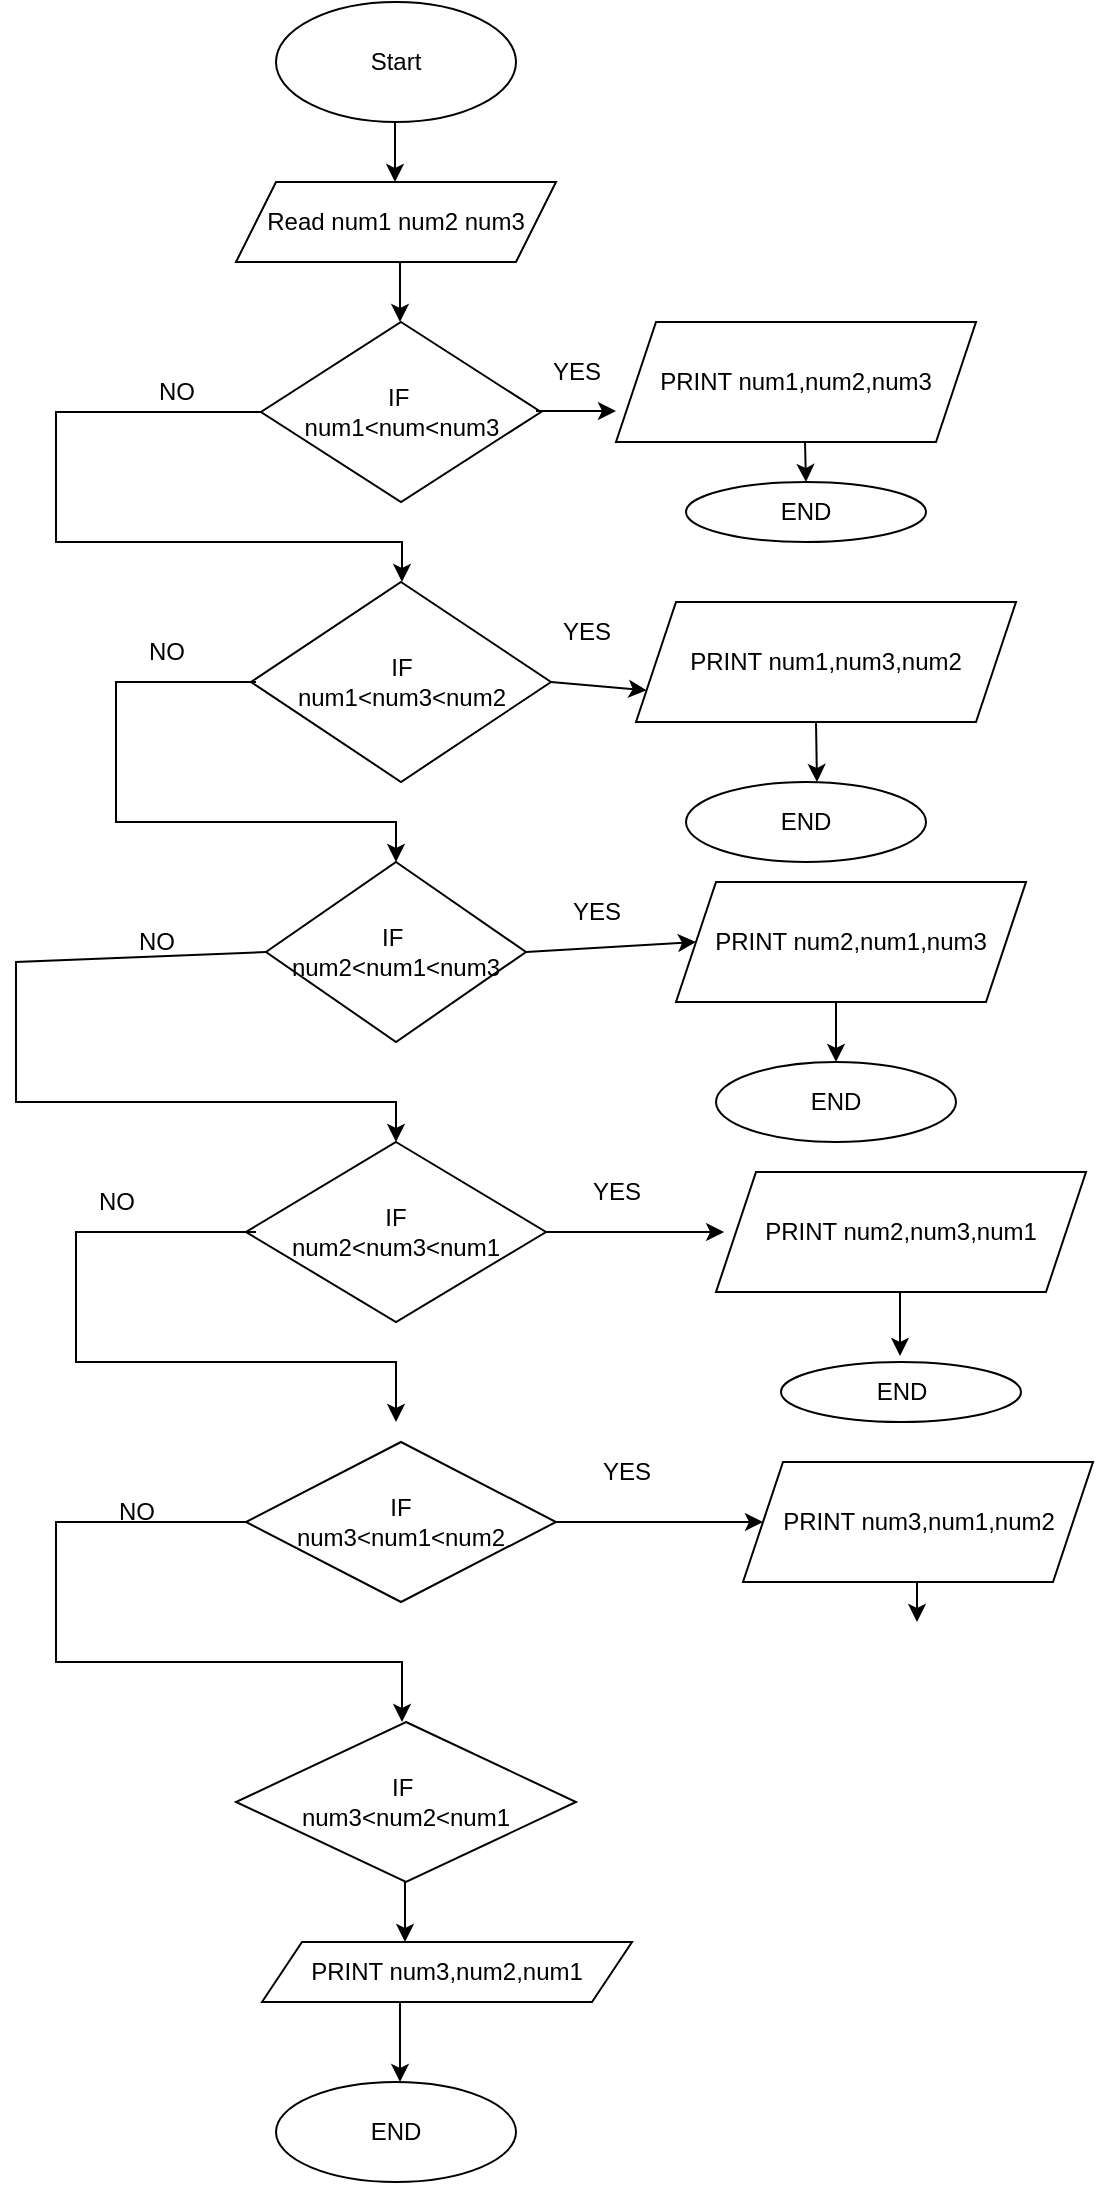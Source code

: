 <mxfile version="21.6.5" type="github">
  <diagram name="Page-1" id="npai-QiDN7zky4iT8uNj">
    <mxGraphModel dx="880" dy="405" grid="1" gridSize="10" guides="1" tooltips="1" connect="1" arrows="1" fold="1" page="1" pageScale="1" pageWidth="850" pageHeight="1100" math="0" shadow="0">
      <root>
        <mxCell id="0" />
        <mxCell id="1" parent="0" />
        <mxCell id="OcrMlM3AqxfY7xWe_7HJ-1" value="Start" style="ellipse;whiteSpace=wrap;html=1;" vertex="1" parent="1">
          <mxGeometry x="340" width="120" height="60" as="geometry" />
        </mxCell>
        <mxCell id="OcrMlM3AqxfY7xWe_7HJ-2" value="" style="endArrow=classic;html=1;rounded=0;" edge="1" parent="1">
          <mxGeometry width="50" height="50" relative="1" as="geometry">
            <mxPoint x="399.5" y="60" as="sourcePoint" />
            <mxPoint x="399.5" y="90" as="targetPoint" />
          </mxGeometry>
        </mxCell>
        <mxCell id="OcrMlM3AqxfY7xWe_7HJ-3" value="Read num1 num2 num3" style="shape=parallelogram;perimeter=parallelogramPerimeter;whiteSpace=wrap;html=1;fixedSize=1;" vertex="1" parent="1">
          <mxGeometry x="320" y="90" width="160" height="40" as="geometry" />
        </mxCell>
        <mxCell id="OcrMlM3AqxfY7xWe_7HJ-4" value="IF&amp;nbsp;&lt;br&gt;num1&amp;lt;num&amp;lt;num3" style="rhombus;whiteSpace=wrap;html=1;" vertex="1" parent="1">
          <mxGeometry x="332.5" y="160" width="140" height="90" as="geometry" />
        </mxCell>
        <mxCell id="OcrMlM3AqxfY7xWe_7HJ-5" value="" style="endArrow=classic;html=1;rounded=0;exitX=0.5;exitY=1;exitDx=0;exitDy=0;" edge="1" parent="1">
          <mxGeometry width="50" height="50" relative="1" as="geometry">
            <mxPoint x="402" y="130" as="sourcePoint" />
            <mxPoint x="402" y="160" as="targetPoint" />
          </mxGeometry>
        </mxCell>
        <mxCell id="OcrMlM3AqxfY7xWe_7HJ-8" value="" style="endArrow=classic;html=1;rounded=0;" edge="1" parent="1">
          <mxGeometry width="50" height="50" relative="1" as="geometry">
            <mxPoint x="470" y="204.5" as="sourcePoint" />
            <mxPoint x="510" y="204.5" as="targetPoint" />
          </mxGeometry>
        </mxCell>
        <mxCell id="OcrMlM3AqxfY7xWe_7HJ-9" value="YES" style="text;html=1;align=center;verticalAlign=middle;resizable=0;points=[];autosize=1;strokeColor=none;fillColor=none;" vertex="1" parent="1">
          <mxGeometry x="465" y="170" width="50" height="30" as="geometry" />
        </mxCell>
        <mxCell id="OcrMlM3AqxfY7xWe_7HJ-10" value="PRINT num1,num2,num3" style="shape=parallelogram;perimeter=parallelogramPerimeter;whiteSpace=wrap;html=1;fixedSize=1;" vertex="1" parent="1">
          <mxGeometry x="510" y="160" width="180" height="60" as="geometry" />
        </mxCell>
        <mxCell id="OcrMlM3AqxfY7xWe_7HJ-11" value="" style="endArrow=classic;html=1;rounded=0;" edge="1" parent="1">
          <mxGeometry width="50" height="50" relative="1" as="geometry">
            <mxPoint x="604.5" y="220" as="sourcePoint" />
            <mxPoint x="605" y="240" as="targetPoint" />
          </mxGeometry>
        </mxCell>
        <mxCell id="OcrMlM3AqxfY7xWe_7HJ-13" value="END" style="ellipse;whiteSpace=wrap;html=1;" vertex="1" parent="1">
          <mxGeometry x="545" y="240" width="120" height="30" as="geometry" />
        </mxCell>
        <mxCell id="OcrMlM3AqxfY7xWe_7HJ-14" value="" style="endArrow=classic;html=1;rounded=0;exitX=0;exitY=0.5;exitDx=0;exitDy=0;" edge="1" parent="1" source="OcrMlM3AqxfY7xWe_7HJ-4">
          <mxGeometry width="50" height="50" relative="1" as="geometry">
            <mxPoint x="290" y="270" as="sourcePoint" />
            <mxPoint x="403" y="290" as="targetPoint" />
            <Array as="points">
              <mxPoint x="230" y="205" />
              <mxPoint x="230" y="270" />
              <mxPoint x="403" y="270" />
            </Array>
          </mxGeometry>
        </mxCell>
        <mxCell id="OcrMlM3AqxfY7xWe_7HJ-15" value="NO" style="text;html=1;align=center;verticalAlign=middle;resizable=0;points=[];autosize=1;strokeColor=none;fillColor=none;" vertex="1" parent="1">
          <mxGeometry x="270" y="180" width="40" height="30" as="geometry" />
        </mxCell>
        <mxCell id="OcrMlM3AqxfY7xWe_7HJ-16" value="IF&lt;br&gt;num1&amp;lt;num3&amp;lt;num2" style="rhombus;whiteSpace=wrap;html=1;" vertex="1" parent="1">
          <mxGeometry x="327.5" y="290" width="150" height="100" as="geometry" />
        </mxCell>
        <mxCell id="OcrMlM3AqxfY7xWe_7HJ-20" value="" style="endArrow=classic;html=1;rounded=0;exitX=1;exitY=0.5;exitDx=0;exitDy=0;entryX=0;entryY=0.75;entryDx=0;entryDy=0;" edge="1" parent="1" source="OcrMlM3AqxfY7xWe_7HJ-16" target="OcrMlM3AqxfY7xWe_7HJ-22">
          <mxGeometry width="50" height="50" relative="1" as="geometry">
            <mxPoint x="490" y="400" as="sourcePoint" />
            <mxPoint x="520" y="400" as="targetPoint" />
          </mxGeometry>
        </mxCell>
        <mxCell id="OcrMlM3AqxfY7xWe_7HJ-21" value="YES" style="text;html=1;align=center;verticalAlign=middle;resizable=0;points=[];autosize=1;strokeColor=none;fillColor=none;" vertex="1" parent="1">
          <mxGeometry x="470" y="300" width="50" height="30" as="geometry" />
        </mxCell>
        <mxCell id="OcrMlM3AqxfY7xWe_7HJ-22" value="PRINT num1,num3,num2" style="shape=parallelogram;perimeter=parallelogramPerimeter;whiteSpace=wrap;html=1;fixedSize=1;" vertex="1" parent="1">
          <mxGeometry x="520" y="300" width="190" height="60" as="geometry" />
        </mxCell>
        <mxCell id="OcrMlM3AqxfY7xWe_7HJ-23" value="" style="endArrow=classic;html=1;rounded=0;" edge="1" parent="1">
          <mxGeometry width="50" height="50" relative="1" as="geometry">
            <mxPoint x="610" y="360" as="sourcePoint" />
            <mxPoint x="610.5" y="390" as="targetPoint" />
          </mxGeometry>
        </mxCell>
        <mxCell id="OcrMlM3AqxfY7xWe_7HJ-24" value="END" style="ellipse;whiteSpace=wrap;html=1;" vertex="1" parent="1">
          <mxGeometry x="545" y="390" width="120" height="40" as="geometry" />
        </mxCell>
        <mxCell id="OcrMlM3AqxfY7xWe_7HJ-28" value="" style="endArrow=classic;html=1;rounded=0;" edge="1" parent="1">
          <mxGeometry width="50" height="50" relative="1" as="geometry">
            <mxPoint x="330" y="340" as="sourcePoint" />
            <mxPoint x="400" y="430" as="targetPoint" />
            <Array as="points">
              <mxPoint x="260" y="340" />
              <mxPoint x="260" y="410" />
              <mxPoint x="400" y="410" />
            </Array>
          </mxGeometry>
        </mxCell>
        <mxCell id="OcrMlM3AqxfY7xWe_7HJ-29" value="IF&amp;nbsp;&lt;br&gt;num2&amp;lt;num1&amp;lt;num3&lt;br&gt;" style="rhombus;whiteSpace=wrap;html=1;" vertex="1" parent="1">
          <mxGeometry x="335" y="430" width="130" height="90" as="geometry" />
        </mxCell>
        <mxCell id="OcrMlM3AqxfY7xWe_7HJ-30" value="NO" style="text;html=1;align=center;verticalAlign=middle;resizable=0;points=[];autosize=1;strokeColor=none;fillColor=none;" vertex="1" parent="1">
          <mxGeometry x="265" y="310" width="40" height="30" as="geometry" />
        </mxCell>
        <mxCell id="OcrMlM3AqxfY7xWe_7HJ-32" value="" style="endArrow=classic;html=1;rounded=0;exitX=1;exitY=0.5;exitDx=0;exitDy=0;entryX=0;entryY=0.5;entryDx=0;entryDy=0;" edge="1" parent="1" source="OcrMlM3AqxfY7xWe_7HJ-29" target="OcrMlM3AqxfY7xWe_7HJ-34">
          <mxGeometry width="50" height="50" relative="1" as="geometry">
            <mxPoint x="500" y="600" as="sourcePoint" />
            <mxPoint x="520" y="545" as="targetPoint" />
          </mxGeometry>
        </mxCell>
        <mxCell id="OcrMlM3AqxfY7xWe_7HJ-33" value="YES" style="text;html=1;align=center;verticalAlign=middle;resizable=0;points=[];autosize=1;strokeColor=none;fillColor=none;" vertex="1" parent="1">
          <mxGeometry x="475" y="440" width="50" height="30" as="geometry" />
        </mxCell>
        <mxCell id="OcrMlM3AqxfY7xWe_7HJ-34" value="PRINT num2,num1,num3" style="shape=parallelogram;perimeter=parallelogramPerimeter;whiteSpace=wrap;html=1;fixedSize=1;" vertex="1" parent="1">
          <mxGeometry x="540" y="440" width="175" height="60" as="geometry" />
        </mxCell>
        <mxCell id="OcrMlM3AqxfY7xWe_7HJ-35" value="" style="endArrow=classic;html=1;rounded=0;" edge="1" parent="1">
          <mxGeometry width="50" height="50" relative="1" as="geometry">
            <mxPoint x="620" y="500" as="sourcePoint" />
            <mxPoint x="620" y="530" as="targetPoint" />
          </mxGeometry>
        </mxCell>
        <mxCell id="OcrMlM3AqxfY7xWe_7HJ-36" value="END" style="ellipse;whiteSpace=wrap;html=1;" vertex="1" parent="1">
          <mxGeometry x="560" y="530" width="120" height="40" as="geometry" />
        </mxCell>
        <mxCell id="OcrMlM3AqxfY7xWe_7HJ-37" style="edgeStyle=orthogonalEdgeStyle;rounded=0;orthogonalLoop=1;jettySize=auto;html=1;exitX=0.5;exitY=1;exitDx=0;exitDy=0;" edge="1" parent="1" source="OcrMlM3AqxfY7xWe_7HJ-36" target="OcrMlM3AqxfY7xWe_7HJ-36">
          <mxGeometry relative="1" as="geometry" />
        </mxCell>
        <mxCell id="OcrMlM3AqxfY7xWe_7HJ-38" style="edgeStyle=orthogonalEdgeStyle;rounded=0;orthogonalLoop=1;jettySize=auto;html=1;exitX=0.5;exitY=1;exitDx=0;exitDy=0;" edge="1" parent="1" source="OcrMlM3AqxfY7xWe_7HJ-36" target="OcrMlM3AqxfY7xWe_7HJ-36">
          <mxGeometry relative="1" as="geometry" />
        </mxCell>
        <mxCell id="OcrMlM3AqxfY7xWe_7HJ-41" value="" style="endArrow=classic;html=1;rounded=0;exitX=0;exitY=0.5;exitDx=0;exitDy=0;" edge="1" parent="1" source="OcrMlM3AqxfY7xWe_7HJ-29">
          <mxGeometry width="50" height="50" relative="1" as="geometry">
            <mxPoint x="330" y="550" as="sourcePoint" />
            <mxPoint x="400" y="570" as="targetPoint" />
            <Array as="points">
              <mxPoint x="210" y="480" />
              <mxPoint x="210" y="550" />
              <mxPoint x="400" y="550" />
            </Array>
          </mxGeometry>
        </mxCell>
        <mxCell id="OcrMlM3AqxfY7xWe_7HJ-43" value="IF&lt;br&gt;num2&amp;lt;num3&amp;lt;num1" style="rhombus;whiteSpace=wrap;html=1;" vertex="1" parent="1">
          <mxGeometry x="325" y="570" width="150" height="90" as="geometry" />
        </mxCell>
        <mxCell id="OcrMlM3AqxfY7xWe_7HJ-45" value="" style="endArrow=classic;html=1;rounded=0;exitX=1;exitY=0.5;exitDx=0;exitDy=0;entryX=0.022;entryY=0.5;entryDx=0;entryDy=0;entryPerimeter=0;" edge="1" parent="1" source="OcrMlM3AqxfY7xWe_7HJ-43" target="OcrMlM3AqxfY7xWe_7HJ-47">
          <mxGeometry width="50" height="50" relative="1" as="geometry">
            <mxPoint x="540" y="750" as="sourcePoint" />
            <mxPoint x="540" y="715" as="targetPoint" />
          </mxGeometry>
        </mxCell>
        <mxCell id="OcrMlM3AqxfY7xWe_7HJ-46" value="YES" style="text;html=1;align=center;verticalAlign=middle;resizable=0;points=[];autosize=1;strokeColor=none;fillColor=none;" vertex="1" parent="1">
          <mxGeometry x="485" y="580" width="50" height="30" as="geometry" />
        </mxCell>
        <mxCell id="OcrMlM3AqxfY7xWe_7HJ-47" value="PRINT num2,num3,num1" style="shape=parallelogram;perimeter=parallelogramPerimeter;whiteSpace=wrap;html=1;fixedSize=1;" vertex="1" parent="1">
          <mxGeometry x="560" y="585" width="185" height="60" as="geometry" />
        </mxCell>
        <mxCell id="OcrMlM3AqxfY7xWe_7HJ-48" value="" style="endArrow=classic;html=1;rounded=0;exitX=0;exitY=0.5;exitDx=0;exitDy=0;" edge="1" parent="1">
          <mxGeometry width="50" height="50" relative="1" as="geometry">
            <mxPoint x="330" y="615" as="sourcePoint" />
            <mxPoint x="400" y="710" as="targetPoint" />
            <Array as="points">
              <mxPoint x="240" y="615" />
              <mxPoint x="240" y="680" />
              <mxPoint x="400" y="680" />
            </Array>
          </mxGeometry>
        </mxCell>
        <mxCell id="OcrMlM3AqxfY7xWe_7HJ-49" value="NO" style="text;html=1;align=center;verticalAlign=middle;resizable=0;points=[];autosize=1;strokeColor=none;fillColor=none;" vertex="1" parent="1">
          <mxGeometry x="260" y="455" width="40" height="30" as="geometry" />
        </mxCell>
        <mxCell id="OcrMlM3AqxfY7xWe_7HJ-50" value="NO" style="text;html=1;align=center;verticalAlign=middle;resizable=0;points=[];autosize=1;strokeColor=none;fillColor=none;" vertex="1" parent="1">
          <mxGeometry x="240" y="585" width="40" height="30" as="geometry" />
        </mxCell>
        <mxCell id="OcrMlM3AqxfY7xWe_7HJ-51" value="IF&lt;br&gt;num3&amp;lt;num1&amp;lt;num2" style="rhombus;whiteSpace=wrap;html=1;" vertex="1" parent="1">
          <mxGeometry x="325" y="720" width="155" height="80" as="geometry" />
        </mxCell>
        <mxCell id="OcrMlM3AqxfY7xWe_7HJ-52" value="" style="endArrow=classic;html=1;rounded=0;" edge="1" parent="1">
          <mxGeometry width="50" height="50" relative="1" as="geometry">
            <mxPoint x="652" y="645" as="sourcePoint" />
            <mxPoint x="652" y="677" as="targetPoint" />
          </mxGeometry>
        </mxCell>
        <mxCell id="OcrMlM3AqxfY7xWe_7HJ-53" value="END" style="ellipse;whiteSpace=wrap;html=1;" vertex="1" parent="1">
          <mxGeometry x="592.5" y="680" width="120" height="30" as="geometry" />
        </mxCell>
        <mxCell id="OcrMlM3AqxfY7xWe_7HJ-55" value="" style="endArrow=classic;html=1;rounded=0;entryX=0;entryY=0.5;entryDx=0;entryDy=0;" edge="1" parent="1" source="OcrMlM3AqxfY7xWe_7HJ-51" target="OcrMlM3AqxfY7xWe_7HJ-58">
          <mxGeometry width="50" height="50" relative="1" as="geometry">
            <mxPoint x="480" y="930" as="sourcePoint" />
            <mxPoint x="550.711" y="880" as="targetPoint" />
          </mxGeometry>
        </mxCell>
        <mxCell id="OcrMlM3AqxfY7xWe_7HJ-57" value="YES" style="text;html=1;align=center;verticalAlign=middle;resizable=0;points=[];autosize=1;strokeColor=none;fillColor=none;" vertex="1" parent="1">
          <mxGeometry x="490" y="720" width="50" height="30" as="geometry" />
        </mxCell>
        <mxCell id="OcrMlM3AqxfY7xWe_7HJ-58" value="PRINT num3,num1,num2" style="shape=parallelogram;perimeter=parallelogramPerimeter;whiteSpace=wrap;html=1;fixedSize=1;" vertex="1" parent="1">
          <mxGeometry x="573.5" y="730" width="175" height="60" as="geometry" />
        </mxCell>
        <mxCell id="OcrMlM3AqxfY7xWe_7HJ-59" value="" style="endArrow=classic;html=1;rounded=0;" edge="1" parent="1">
          <mxGeometry width="50" height="50" relative="1" as="geometry">
            <mxPoint x="660.5" y="790" as="sourcePoint" />
            <mxPoint x="660.5" y="810" as="targetPoint" />
            <Array as="points">
              <mxPoint x="660.5" y="810" />
            </Array>
          </mxGeometry>
        </mxCell>
        <mxCell id="OcrMlM3AqxfY7xWe_7HJ-63" value="" style="endArrow=classic;html=1;rounded=0;exitX=0;exitY=0.5;exitDx=0;exitDy=0;" edge="1" parent="1" source="OcrMlM3AqxfY7xWe_7HJ-51">
          <mxGeometry width="50" height="50" relative="1" as="geometry">
            <mxPoint x="155" y="780" as="sourcePoint" />
            <mxPoint x="403" y="860" as="targetPoint" />
            <Array as="points">
              <mxPoint x="230" y="760" />
              <mxPoint x="230" y="830" />
              <mxPoint x="403" y="830" />
            </Array>
          </mxGeometry>
        </mxCell>
        <mxCell id="OcrMlM3AqxfY7xWe_7HJ-64" value="IF&amp;nbsp;&lt;br&gt;num3&amp;lt;num2&amp;lt;num1" style="rhombus;whiteSpace=wrap;html=1;" vertex="1" parent="1">
          <mxGeometry x="320" y="860" width="170" height="80" as="geometry" />
        </mxCell>
        <mxCell id="OcrMlM3AqxfY7xWe_7HJ-66" value="NO" style="text;html=1;align=center;verticalAlign=middle;resizable=0;points=[];autosize=1;strokeColor=none;fillColor=none;" vertex="1" parent="1">
          <mxGeometry x="250" y="740" width="40" height="30" as="geometry" />
        </mxCell>
        <mxCell id="OcrMlM3AqxfY7xWe_7HJ-79" value="END" style="ellipse;whiteSpace=wrap;html=1;" vertex="1" parent="1">
          <mxGeometry x="340" y="1040" width="120" height="50" as="geometry" />
        </mxCell>
        <mxCell id="OcrMlM3AqxfY7xWe_7HJ-81" value="PRINT num3,num2,num1" style="shape=parallelogram;perimeter=parallelogramPerimeter;whiteSpace=wrap;html=1;fixedSize=1;" vertex="1" parent="1">
          <mxGeometry x="333" y="970" width="185" height="30" as="geometry" />
        </mxCell>
        <mxCell id="OcrMlM3AqxfY7xWe_7HJ-83" value="" style="endArrow=classic;html=1;rounded=0;" edge="1" parent="1">
          <mxGeometry width="50" height="50" relative="1" as="geometry">
            <mxPoint x="404.5" y="940" as="sourcePoint" />
            <mxPoint x="404.5" y="970" as="targetPoint" />
          </mxGeometry>
        </mxCell>
        <mxCell id="OcrMlM3AqxfY7xWe_7HJ-84" value="" style="endArrow=classic;html=1;rounded=0;" edge="1" parent="1">
          <mxGeometry width="50" height="50" relative="1" as="geometry">
            <mxPoint x="402" y="1000" as="sourcePoint" />
            <mxPoint x="402" y="1040" as="targetPoint" />
          </mxGeometry>
        </mxCell>
      </root>
    </mxGraphModel>
  </diagram>
</mxfile>
